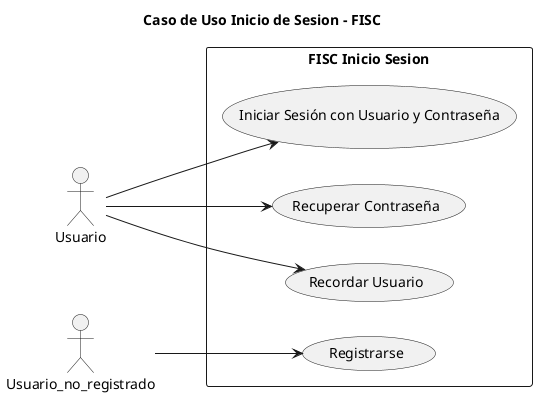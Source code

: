 @startuml

title Caso de Uso Inicio de Sesion - FISC

left to right direction

actor Usuario as user
actor Usuario_no_registrado as user1

rectangle "FISC Inicio Sesion" {
    usecase "Iniciar Sesión con Usuario y Contraseña" as login
    usecase "Registrarse" as registro
    usecase "Recuperar Contraseña" as recuperar
    usecase "Recordar Usuario" as recordar
}

user --> login : ""
user1 --> registro : ""
user --> recuperar : ""
user --> recordar : ""

@enduml